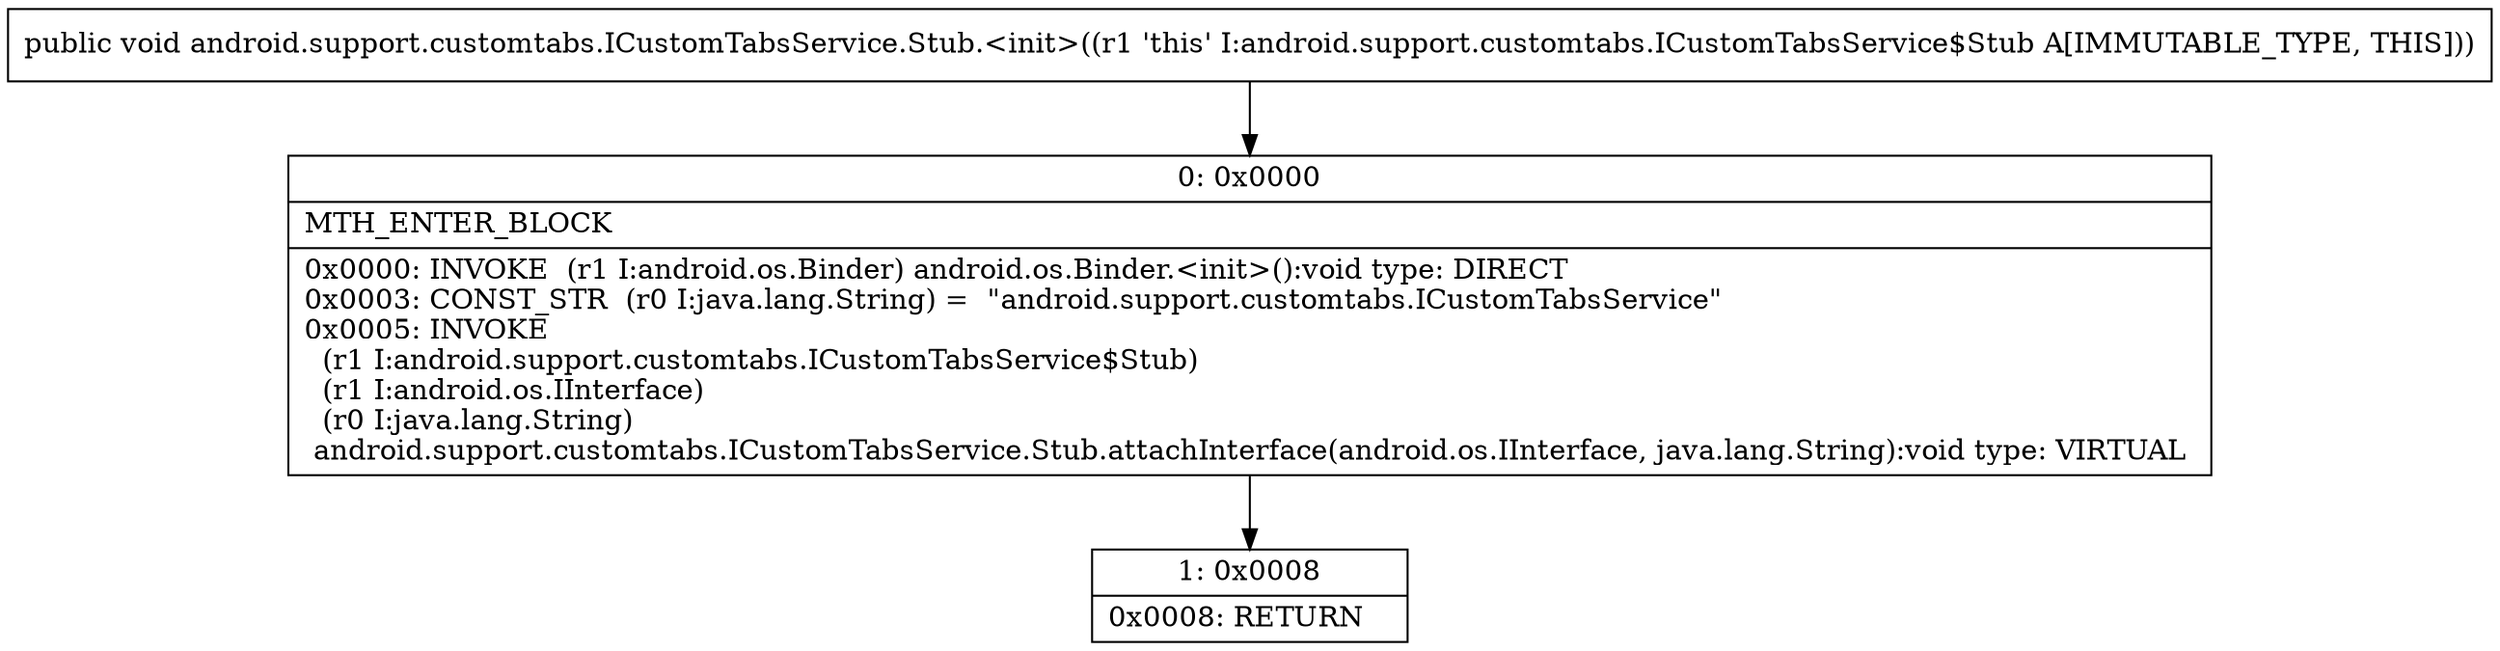 digraph "CFG forandroid.support.customtabs.ICustomTabsService.Stub.\<init\>()V" {
Node_0 [shape=record,label="{0\:\ 0x0000|MTH_ENTER_BLOCK\l|0x0000: INVOKE  (r1 I:android.os.Binder) android.os.Binder.\<init\>():void type: DIRECT \l0x0003: CONST_STR  (r0 I:java.lang.String) =  \"android.support.customtabs.ICustomTabsService\" \l0x0005: INVOKE  \l  (r1 I:android.support.customtabs.ICustomTabsService$Stub)\l  (r1 I:android.os.IInterface)\l  (r0 I:java.lang.String)\l android.support.customtabs.ICustomTabsService.Stub.attachInterface(android.os.IInterface, java.lang.String):void type: VIRTUAL \l}"];
Node_1 [shape=record,label="{1\:\ 0x0008|0x0008: RETURN   \l}"];
MethodNode[shape=record,label="{public void android.support.customtabs.ICustomTabsService.Stub.\<init\>((r1 'this' I:android.support.customtabs.ICustomTabsService$Stub A[IMMUTABLE_TYPE, THIS])) }"];
MethodNode -> Node_0;
Node_0 -> Node_1;
}

